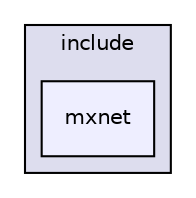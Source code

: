 digraph "include/mxnet" {
  compound=true
  node [ fontsize="10", fontname="Helvetica"];
  edge [ labelfontsize="10", labelfontname="Helvetica"];
  subgraph clusterdir_d44c64559bbebec7f509842c48db8b23 {
    graph [ bgcolor="#ddddee", pencolor="black", label="include" fontname="Helvetica", fontsize="10", URL="dir_d44c64559bbebec7f509842c48db8b23.html"]
  dir_1143c7affb9ebd026cb6818dd282def7 [shape=box, label="mxnet", style="filled", fillcolor="#eeeeff", pencolor="black", URL="dir_1143c7affb9ebd026cb6818dd282def7.html"];
  }
}
